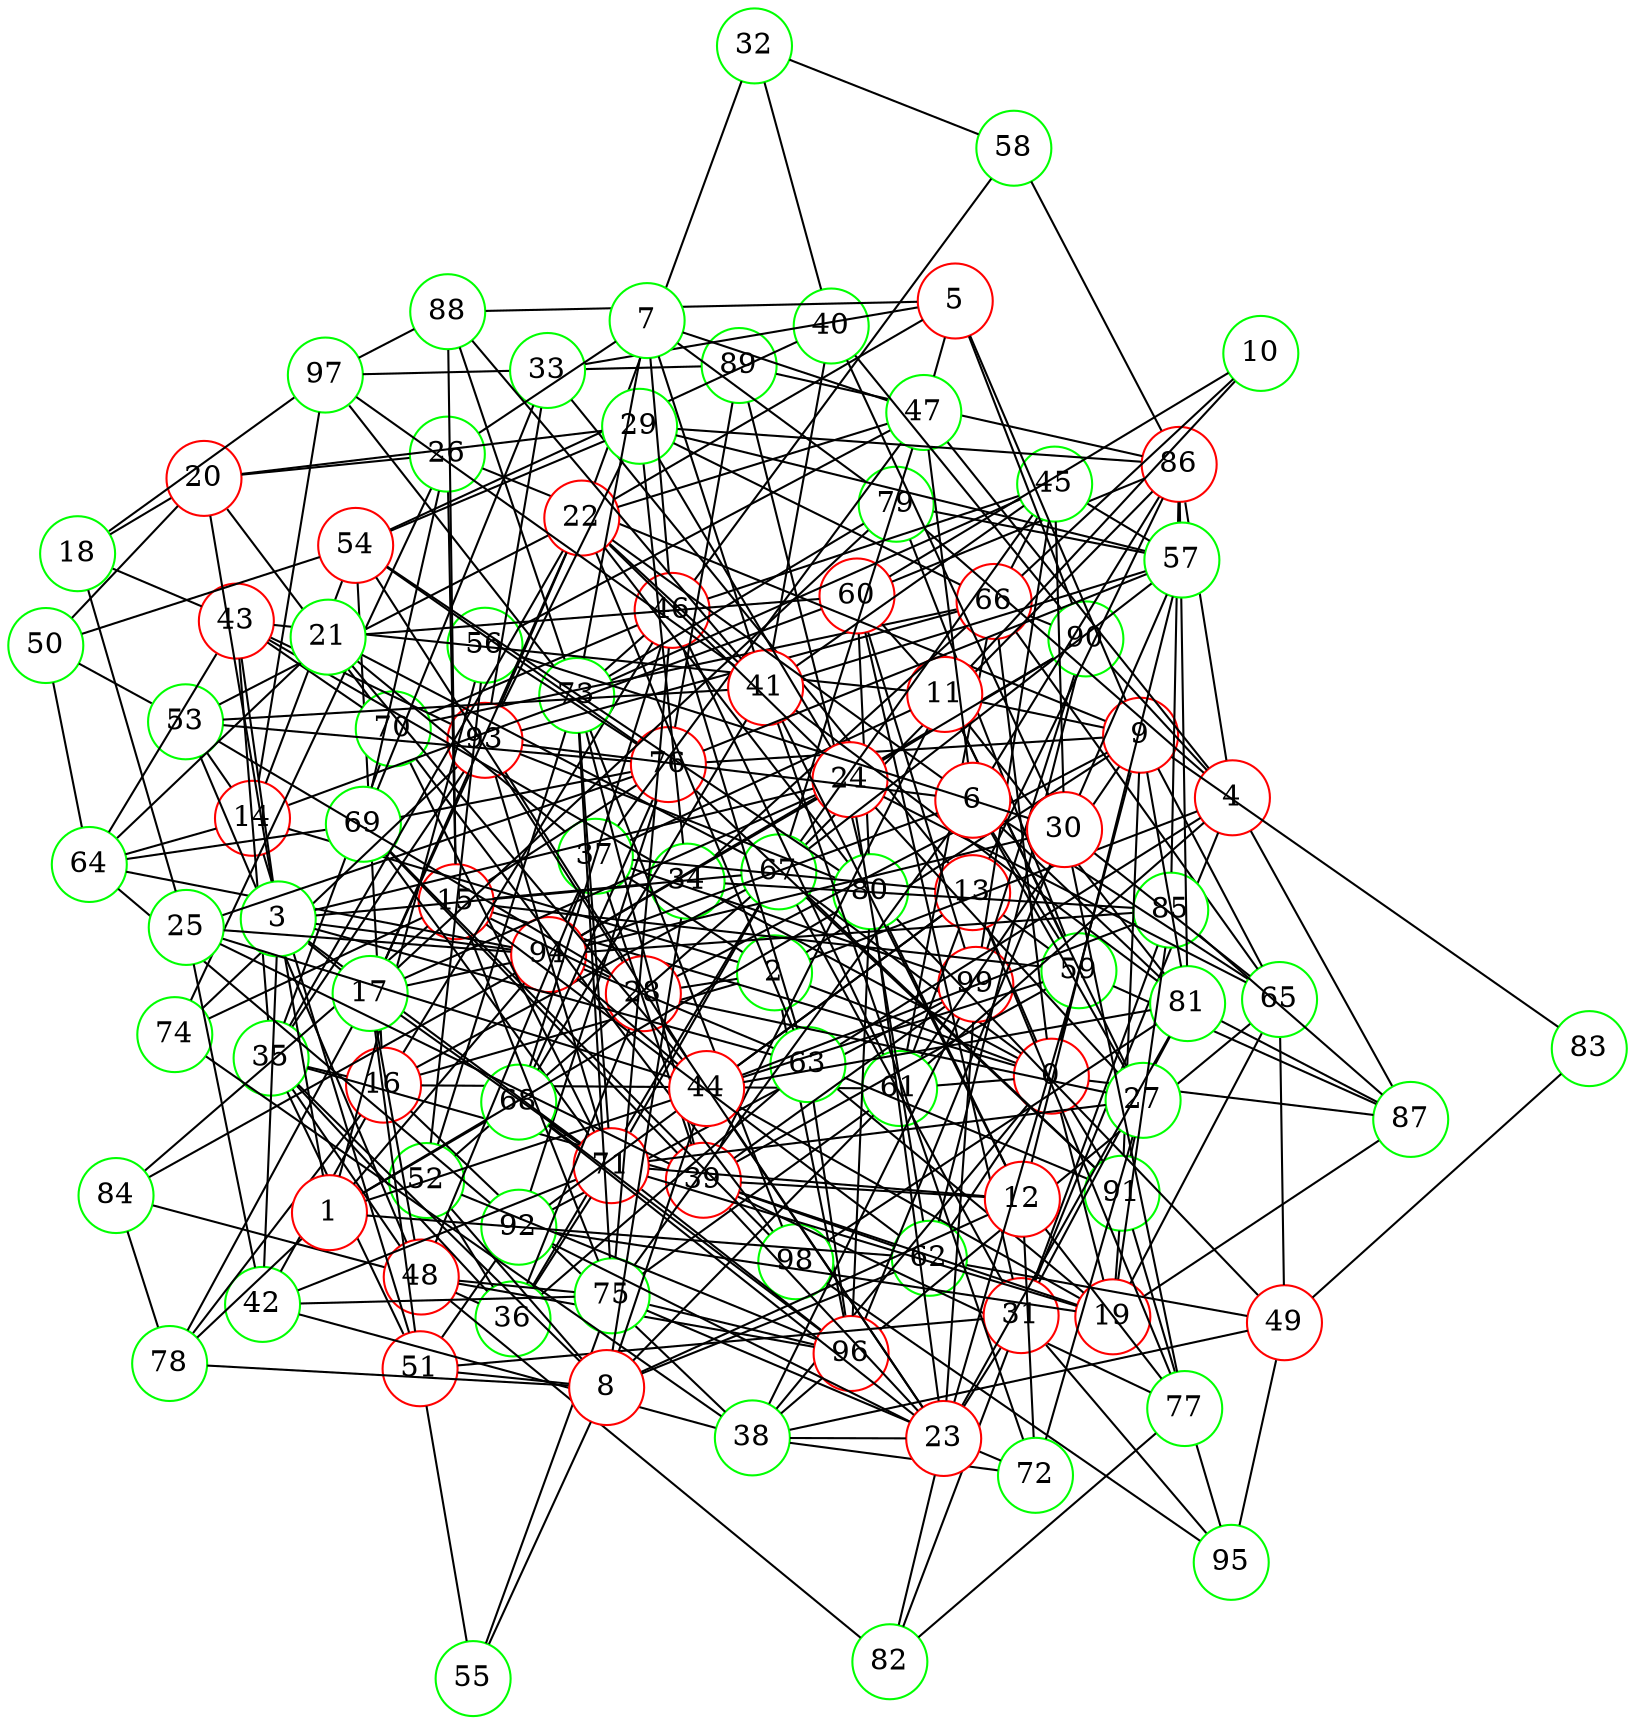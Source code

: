 graph {
graph ["layout"="fdp"]
node ["style"="filled","fillcolor"="white","fixedsize"="true","shape"="circle"]
"0" ["color"="red"]
"2" ["color"="green"]
"16" ["color"="red"]
"35" ["color"="green"]
"48" ["color"="red"]
"96" ["color"="red"]
"82" ["color"="green"]
"84" ["color"="green"]
"94" ["color"="red"]
"53" ["color"="green"]
"76" ["color"="red"]
"89" ["color"="green"]
"97" ["color"="green"]
"91" ["color"="green"]
"95" ["color"="green"]
"98" ["color"="green"]
"92" ["color"="green"]
"99" ["color"="red"]
"75" ["color"="green"]
"51" ["color"="red"]
"55" ["color"="green"]
"36" ["color"="green"]
"67" ["color"="green"]
"71" ["color"="red"]
"73" ["color"="green"]
"88" ["color"="green"]
"79" ["color"="green"]
"93" ["color"="red"]
"86" ["color"="red"]
"52" ["color"="green"]
"56" ["color"="green"]
"63" ["color"="green"]
"70" ["color"="green"]
"39" ["color"="red"]
"69" ["color"="green"]
"77" ["color"="green"]
"59" ["color"="green"]
"87" ["color"="green"]
"62" ["color"="green"]
"90" ["color"="green"]
"43" ["color"="red"]
"64" ["color"="green"]
"38" ["color"="green"]
"49" ["color"="red"]
"80" ["color"="green"]
"65" ["color"="green"]
"66" ["color"="red"]
"83" ["color"="green"]
"72" ["color"="green"]
"42" ["color"="green"]
"74" ["color"="green"]
"54" ["color"="red"]
"61" ["color"="green"]
"46" ["color"="red"]
"68" ["color"="green"]
"58" ["color"="green"]
"78" ["color"="green"]
"4" ["color"="red"]
"31" ["color"="red"]
"81" ["color"="green"]
"85" ["color"="green"]
"60" ["color"="red"]
"47" ["color"="green"]
"37" ["color"="green"]
"9" ["color"="red"]
"26" ["color"="green"]
"11" ["color"="red"]
"27" ["color"="green"]
"28" ["color"="red"]
"14" ["color"="red"]
"34" ["color"="green"]
"13" ["color"="red"]
"33" ["color"="green"]
"44" ["color"="red"]
"15" ["color"="red"]
"19" ["color"="red"]
"1" ["color"="red"]
"3" ["color"="green"]
"17" ["color"="green"]
"22" ["color"="red"]
"32" ["color"="green"]
"40" ["color"="green"]
"41" ["color"="red"]
"57" ["color"="green"]
"45" ["color"="green"]
"24" ["color"="red"]
"29" ["color"="green"]
"20" ["color"="red"]
"50" ["color"="green"]
"5" ["color"="red"]
"6" ["color"="red"]
"7" ["color"="green"]
"8" ["color"="red"]
"12" ["color"="red"]
"10" ["color"="green"]
"18" ["color"="green"]
"25" ["color"="green"]
"21" ["color"="green"]
"23" ["color"="red"]
"30" ["color"="red"]
"0" -- "2"
"0" -- "34"
"0" -- "66"
"0" -- "67"
"0" -- "38"
"0" -- "9"
"0" -- "13"
"0" -- "15"
"0" -- "19"
"0" -- "87"
"0" -- "59"
"0" -- "91"
"0" -- "61"
"0" -- "62"
"2" -- "16"
"2" -- "96"
"2" -- "4"
"2" -- "37"
"2" -- "9"
"2" -- "28"
"2" -- "14"
"16" -- "35"
"16" -- "67"
"16" -- "38"
"16" -- "54"
"16" -- "42"
"16" -- "61"
"16" -- "46"
"16" -- "78"
"35" -- "48"
"35" -- "51"
"35" -- "36"
"35" -- "70"
"35" -- "39"
"35" -- "43"
"35" -- "93"
"48" -- "96"
"48" -- "82"
"48" -- "84"
"48" -- "53"
"48" -- "75"
"84" -- "94"
"53" -- "76"
"76" -- "89"
"76" -- "91"
"76" -- "92"
"89" -- "97"
"91" -- "94"
"91" -- "95"
"95" -- "98"
"92" -- "99"
"75" -- "96"
"51" -- "55"
"51" -- "92"
"55" -- "75"
"36" -- "48"
"36" -- "67"
"36" -- "52"
"36" -- "71"
"36" -- "63"
"67" -- "71"
"67" -- "86"
"67" -- "91"
"71" -- "96"
"71" -- "73"
"71" -- "93"
"73" -- "97"
"73" -- "98"
"73" -- "88"
"73" -- "75"
"73" -- "79"
"88" -- "97"
"86" -- "89"
"52" -- "96"
"52" -- "67"
"52" -- "56"
"52" -- "73"
"56" -- "76"
"63" -- "96"
"70" -- "98"
"70" -- "71"
"39" -- "99"
"39" -- "69"
"39" -- "73"
"39" -- "77"
"39" -- "59"
"39" -- "62"
"69" -- "98"
"69" -- "71"
"69" -- "76"
"77" -- "82"
"59" -- "87"
"59" -- "79"
"62" -- "90"
"90" -- "99"
"90" -- "94"
"43" -- "64"
"43" -- "70"
"43" -- "93"
"64" -- "69"
"64" -- "92"
"64" -- "94"
"38" -- "96"
"38" -- "49"
"38" -- "99"
"38" -- "72"
"38" -- "42"
"38" -- "74"
"49" -- "80"
"49" -- "65"
"49" -- "83"
"49" -- "62"
"49" -- "95"
"80" -- "96"
"80" -- "89"
"80" -- "93"
"65" -- "96"
"65" -- "66"
"66" -- "70"
"66" -- "90"
"66" -- "93"
"72" -- "75"
"42" -- "71"
"42" -- "75"
"74" -- "93"
"54" -- "80"
"54" -- "76"
"61" -- "66"
"61" -- "75"
"46" -- "68"
"46" -- "70"
"46" -- "73"
"46" -- "58"
"46" -- "75"
"46" -- "61"
"46" -- "63"
"68" -- "96"
"68" -- "71"
"68" -- "76"
"58" -- "86"
"78" -- "84"
"4" -- "86"
"4" -- "87"
"4" -- "90"
"4" -- "61"
"4" -- "31"
"4" -- "47"
"4" -- "63"
"4" -- "79"
"31" -- "81"
"31" -- "82"
"31" -- "51"
"31" -- "67"
"31" -- "85"
"31" -- "60"
"31" -- "95"
"81" -- "98"
"81" -- "86"
"81" -- "87"
"85" -- "86"
"85" -- "87"
"85" -- "94"
"60" -- "80"
"60" -- "99"
"60" -- "86"
"47" -- "67"
"47" -- "56"
"37" -- "48"
"37" -- "99"
"37" -- "39"
"37" -- "94"
"37" -- "47"
"9" -- "65"
"9" -- "81"
"9" -- "83"
"9" -- "26"
"9" -- "11"
"9" -- "91"
"9" -- "28"
"9" -- "76"
"9" -- "61"
"26" -- "69"
"26" -- "74"
"11" -- "81"
"11" -- "37"
"11" -- "39"
"11" -- "27"
"11" -- "43"
"11" -- "59"
"11" -- "60"
"27" -- "71"
"27" -- "72"
"27" -- "91"
"27" -- "28"
"28" -- "36"
"28" -- "53"
"28" -- "54"
"14" -- "64"
"14" -- "97"
"14" -- "51"
"14" -- "53"
"14" -- "54"
"14" -- "60"
"34" -- "66"
"34" -- "85"
"34" -- "43"
"13" -- "33"
"13" -- "37"
"13" -- "86"
"13" -- "59"
"13" -- "44"
"13" -- "92"
"13" -- "61"
"13" -- "77"
"33" -- "69"
"33" -- "93"
"44" -- "81"
"44" -- "85"
"44" -- "59"
"44" -- "93"
"44" -- "94"
"15" -- "67"
"15" -- "84"
"15" -- "88"
"15" -- "26"
"15" -- "74"
"15" -- "59"
"15" -- "75"
"15" -- "28"
"15" -- "76"
"15" -- "62"
"19" -- "65"
"19" -- "85"
"19" -- "39"
"19" -- "71"
"19" -- "87"
"19" -- "91"
"19" -- "44"
"19" -- "92"
"19" -- "63"
"1" -- "80"
"1" -- "3"
"1" -- "68"
"1" -- "56"
"1" -- "44"
"1" -- "62"
"1" -- "78"
"1" -- "94"
"3" -- "17"
"3" -- "34"
"3" -- "20"
"3" -- "71"
"3" -- "24"
"3" -- "42"
"3" -- "43"
"3" -- "94"
"3" -- "63"
"17" -- "48"
"17" -- "51"
"17" -- "22"
"17" -- "71"
"17" -- "24"
"17" -- "93"
"17" -- "78"
"17" -- "94"
"17" -- "79"
"22" -- "32"
"22" -- "80"
"22" -- "35"
"22" -- "53"
"22" -- "24"
"22" -- "41"
"22" -- "93"
"22" -- "47"
"22" -- "63"
"32" -- "40"
"32" -- "58"
"40" -- "54"
"40" -- "41"
"40" -- "90"
"41" -- "81"
"41" -- "97"
"41" -- "68"
"41" -- "53"
"41" -- "72"
"41" -- "88"
"41" -- "57"
"41" -- "45"
"57" -- "67"
"57" -- "76"
"57" -- "79"
"45" -- "66"
"45" -- "67"
"45" -- "99"
"45" -- "57"
"45" -- "73"
"45" -- "46"
"24" -- "65"
"24" -- "90"
"24" -- "27"
"24" -- "29"
"24" -- "62"
"24" -- "94"
"29" -- "34"
"29" -- "66"
"29" -- "54"
"29" -- "86"
"29" -- "57"
"29" -- "93"
"20" -- "50"
"20" -- "70"
"20" -- "26"
"20" -- "29"
"50" -- "64"
"50" -- "53"
"50" -- "54"
"5" -- "33"
"5" -- "22"
"5" -- "88"
"5" -- "9"
"5" -- "90"
"5" -- "47"
"6" -- "65"
"6" -- "81"
"6" -- "22"
"6" -- "86"
"6" -- "27"
"6" -- "59"
"6" -- "75"
"6" -- "93"
"6" -- "94"
"6" -- "47"
"7" -- "41"
"7" -- "73"
"7" -- "26"
"7" -- "46"
"7" -- "47"
"7" -- "79"
"8" -- "34"
"8" -- "35"
"8" -- "51"
"8" -- "52"
"8" -- "55"
"8" -- "12"
"8" -- "44"
"8" -- "61"
"8" -- "62"
"8" -- "78"
"12" -- "80"
"12" -- "39"
"12" -- "71"
"12" -- "72"
"12" -- "41"
"12" -- "57"
"12" -- "77"
"10" -- "66"
"10" -- "11"
"10" -- "60"
"18" -- "97"
"18" -- "20"
"18" -- "25"
"18" -- "43"
"25" -- "39"
"25" -- "42"
"25" -- "44"
"25" -- "76"
"25" -- "94"
"21" -- "64"
"21" -- "67"
"21" -- "37"
"21" -- "44"
"21" -- "60"
"23" -- "80"
"23" -- "81"
"23" -- "82"
"23" -- "99"
"23" -- "68"
"23" -- "38"
"23" -- "39"
"23" -- "59"
"23" -- "28"
"23" -- "44"
"23" -- "92"
"23" -- "31"
"30" -- "96"
"30" -- "65"
"30" -- "40"
"30" -- "56"
"30" -- "57"
"30" -- "45"
"30" -- "77"
"30" -- "94"
}